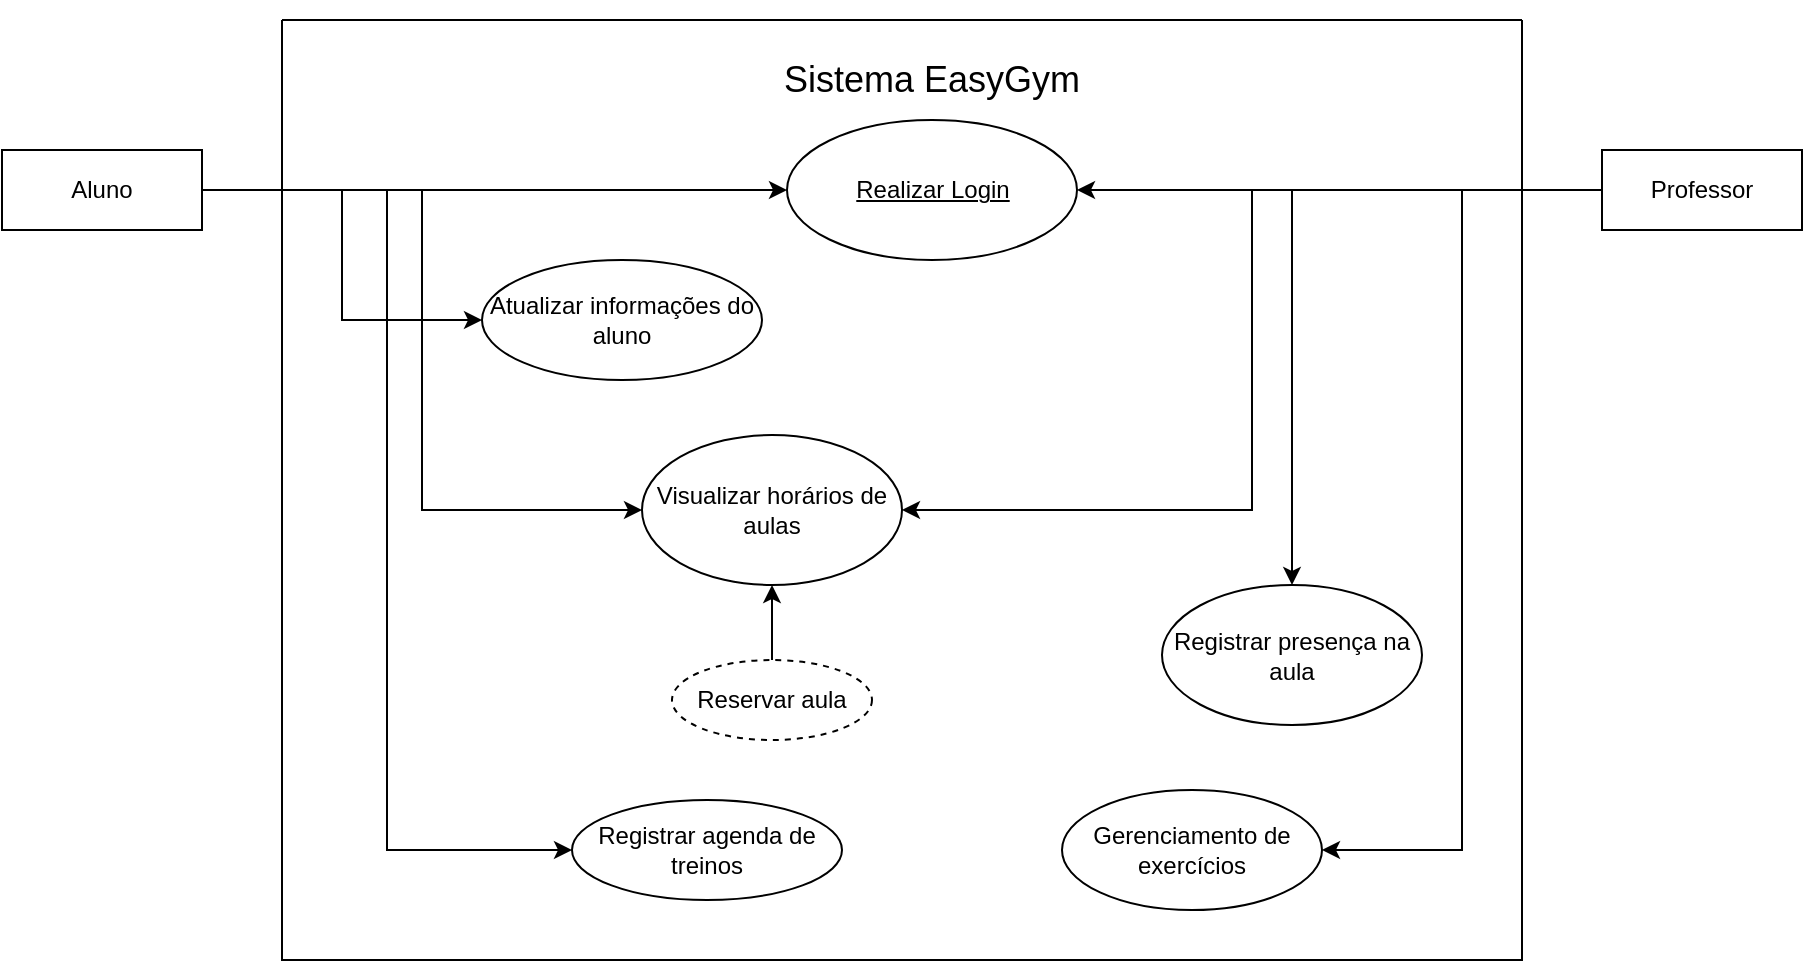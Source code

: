 <mxfile version="22.0.4" type="github">
  <diagram id="R2lEEEUBdFMjLlhIrx00" name="Page-1">
    <mxGraphModel dx="2243" dy="766" grid="1" gridSize="10" guides="1" tooltips="1" connect="1" arrows="1" fold="1" page="1" pageScale="1" pageWidth="850" pageHeight="1100" math="0" shadow="0" extFonts="Permanent Marker^https://fonts.googleapis.com/css?family=Permanent+Marker">
      <root>
        <mxCell id="0" />
        <mxCell id="1" parent="0" />
        <mxCell id="ep6f4sllTVNEnGvJoixF-1" value="" style="swimlane;startSize=0;" parent="1" vertex="1">
          <mxGeometry x="-80" y="100" width="620" height="470" as="geometry">
            <mxRectangle x="300" y="90" width="50" height="40" as="alternateBounds" />
          </mxGeometry>
        </mxCell>
        <mxCell id="ep6f4sllTVNEnGvJoixF-2" value="&lt;font style=&quot;font-size: 18px;&quot;&gt;Sistema EasyGym&lt;/font&gt;" style="text;html=1;strokeColor=none;fillColor=none;align=center;verticalAlign=middle;whiteSpace=wrap;rounded=0;" parent="ep6f4sllTVNEnGvJoixF-1" vertex="1">
          <mxGeometry x="166.25" y="-10" width="317.5" height="80" as="geometry" />
        </mxCell>
        <mxCell id="ep6f4sllTVNEnGvJoixF-7" value="Realizar Login" style="ellipse;whiteSpace=wrap;html=1;align=center;fontStyle=4;" parent="ep6f4sllTVNEnGvJoixF-1" vertex="1">
          <mxGeometry x="252.5" y="50" width="145" height="70" as="geometry" />
        </mxCell>
        <mxCell id="ep6f4sllTVNEnGvJoixF-23" value="Atualizar informações do aluno" style="ellipse;whiteSpace=wrap;html=1;align=center;" parent="ep6f4sllTVNEnGvJoixF-1" vertex="1">
          <mxGeometry x="100" y="120" width="140" height="60" as="geometry" />
        </mxCell>
        <mxCell id="ep6f4sllTVNEnGvJoixF-27" value="Visualizar horários de aulas" style="ellipse;whiteSpace=wrap;html=1;align=center;" parent="ep6f4sllTVNEnGvJoixF-1" vertex="1">
          <mxGeometry x="180" y="207.5" width="130" height="75" as="geometry" />
        </mxCell>
        <mxCell id="ep6f4sllTVNEnGvJoixF-32" style="edgeStyle=orthogonalEdgeStyle;rounded=0;orthogonalLoop=1;jettySize=auto;html=1;entryX=0.5;entryY=1;entryDx=0;entryDy=0;" parent="ep6f4sllTVNEnGvJoixF-1" source="ep6f4sllTVNEnGvJoixF-30" target="ep6f4sllTVNEnGvJoixF-27" edge="1">
          <mxGeometry relative="1" as="geometry" />
        </mxCell>
        <mxCell id="ep6f4sllTVNEnGvJoixF-30" value="Reservar aula" style="ellipse;whiteSpace=wrap;html=1;align=center;dashed=1;" parent="ep6f4sllTVNEnGvJoixF-1" vertex="1">
          <mxGeometry x="195" y="320" width="100" height="40" as="geometry" />
        </mxCell>
        <mxCell id="ep6f4sllTVNEnGvJoixF-34" value="Registrar presença na aula" style="ellipse;whiteSpace=wrap;html=1;align=center;" parent="ep6f4sllTVNEnGvJoixF-1" vertex="1">
          <mxGeometry x="440" y="282.5" width="130" height="70" as="geometry" />
        </mxCell>
        <mxCell id="ep6f4sllTVNEnGvJoixF-36" value="Registrar agenda de treinos" style="ellipse;whiteSpace=wrap;html=1;align=center;" parent="ep6f4sllTVNEnGvJoixF-1" vertex="1">
          <mxGeometry x="145" y="390" width="135" height="50" as="geometry" />
        </mxCell>
        <mxCell id="ep6f4sllTVNEnGvJoixF-38" value="Gerenciamento de exercícios" style="ellipse;whiteSpace=wrap;html=1;align=center;" parent="ep6f4sllTVNEnGvJoixF-1" vertex="1">
          <mxGeometry x="390" y="385" width="130" height="60" as="geometry" />
        </mxCell>
        <mxCell id="ep6f4sllTVNEnGvJoixF-9" style="edgeStyle=orthogonalEdgeStyle;rounded=0;orthogonalLoop=1;jettySize=auto;html=1;entryX=0;entryY=0.5;entryDx=0;entryDy=0;" parent="1" source="ep6f4sllTVNEnGvJoixF-3" target="ep6f4sllTVNEnGvJoixF-7" edge="1">
          <mxGeometry relative="1" as="geometry" />
        </mxCell>
        <mxCell id="ep6f4sllTVNEnGvJoixF-25" style="edgeStyle=orthogonalEdgeStyle;rounded=0;orthogonalLoop=1;jettySize=auto;html=1;entryX=0;entryY=0.5;entryDx=0;entryDy=0;" parent="1" source="ep6f4sllTVNEnGvJoixF-3" target="ep6f4sllTVNEnGvJoixF-23" edge="1">
          <mxGeometry relative="1" as="geometry" />
        </mxCell>
        <mxCell id="ep6f4sllTVNEnGvJoixF-28" style="edgeStyle=orthogonalEdgeStyle;rounded=0;orthogonalLoop=1;jettySize=auto;html=1;entryX=0;entryY=0.5;entryDx=0;entryDy=0;" parent="1" source="ep6f4sllTVNEnGvJoixF-3" target="ep6f4sllTVNEnGvJoixF-27" edge="1">
          <mxGeometry relative="1" as="geometry" />
        </mxCell>
        <mxCell id="ep6f4sllTVNEnGvJoixF-37" style="edgeStyle=orthogonalEdgeStyle;rounded=0;orthogonalLoop=1;jettySize=auto;html=1;entryX=0;entryY=0.5;entryDx=0;entryDy=0;" parent="1" source="ep6f4sllTVNEnGvJoixF-3" target="ep6f4sllTVNEnGvJoixF-36" edge="1">
          <mxGeometry relative="1" as="geometry" />
        </mxCell>
        <mxCell id="ep6f4sllTVNEnGvJoixF-3" value="Aluno" style="whiteSpace=wrap;html=1;align=center;" parent="1" vertex="1">
          <mxGeometry x="-220" y="165" width="100" height="40" as="geometry" />
        </mxCell>
        <mxCell id="ep6f4sllTVNEnGvJoixF-33" style="edgeStyle=orthogonalEdgeStyle;rounded=0;orthogonalLoop=1;jettySize=auto;html=1;entryX=1;entryY=0.5;entryDx=0;entryDy=0;" parent="1" source="ep6f4sllTVNEnGvJoixF-5" target="ep6f4sllTVNEnGvJoixF-27" edge="1">
          <mxGeometry relative="1" as="geometry" />
        </mxCell>
        <mxCell id="ep6f4sllTVNEnGvJoixF-35" style="edgeStyle=orthogonalEdgeStyle;rounded=0;orthogonalLoop=1;jettySize=auto;html=1;" parent="1" source="ep6f4sllTVNEnGvJoixF-5" target="ep6f4sllTVNEnGvJoixF-34" edge="1">
          <mxGeometry relative="1" as="geometry" />
        </mxCell>
        <mxCell id="OJPzT65I9S5LR3rYNlQK-1" style="edgeStyle=orthogonalEdgeStyle;rounded=0;orthogonalLoop=1;jettySize=auto;html=1;" edge="1" parent="1" source="ep6f4sllTVNEnGvJoixF-5" target="ep6f4sllTVNEnGvJoixF-7">
          <mxGeometry relative="1" as="geometry">
            <mxPoint x="340" y="190" as="targetPoint" />
          </mxGeometry>
        </mxCell>
        <mxCell id="OJPzT65I9S5LR3rYNlQK-2" style="edgeStyle=orthogonalEdgeStyle;rounded=0;orthogonalLoop=1;jettySize=auto;html=1;entryX=1;entryY=0.5;entryDx=0;entryDy=0;" edge="1" parent="1" source="ep6f4sllTVNEnGvJoixF-5" target="ep6f4sllTVNEnGvJoixF-38">
          <mxGeometry relative="1" as="geometry" />
        </mxCell>
        <mxCell id="ep6f4sllTVNEnGvJoixF-5" value="Professor" style="whiteSpace=wrap;html=1;align=center;" parent="1" vertex="1">
          <mxGeometry x="580" y="165" width="100" height="40" as="geometry" />
        </mxCell>
      </root>
    </mxGraphModel>
  </diagram>
</mxfile>

